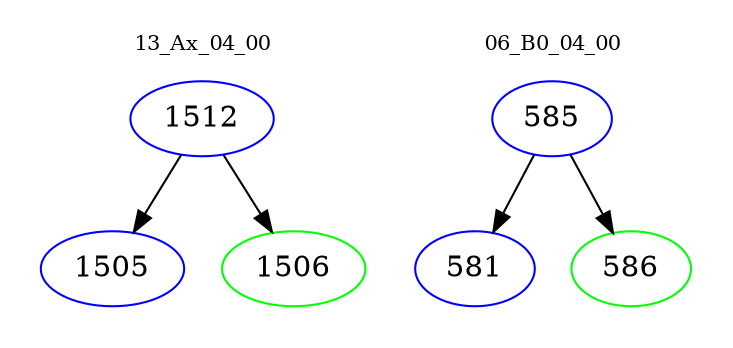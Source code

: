 digraph{
subgraph cluster_0 {
color = white
label = "13_Ax_04_00";
fontsize=10;
T0_1512 [label="1512", color="blue"]
T0_1512 -> T0_1505 [color="black"]
T0_1505 [label="1505", color="blue"]
T0_1512 -> T0_1506 [color="black"]
T0_1506 [label="1506", color="green"]
}
subgraph cluster_1 {
color = white
label = "06_B0_04_00";
fontsize=10;
T1_585 [label="585", color="blue"]
T1_585 -> T1_581 [color="black"]
T1_581 [label="581", color="blue"]
T1_585 -> T1_586 [color="black"]
T1_586 [label="586", color="green"]
}
}
